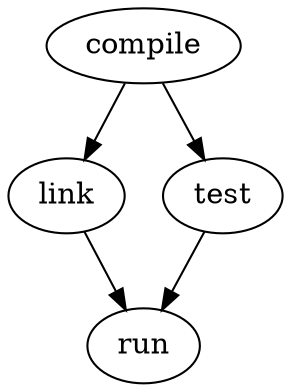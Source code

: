 digraph {
    compile;
    link;
    test;
    run;
    
    compile -> link;
    compile -> test;
    link -> run;
    test -> run;
}
